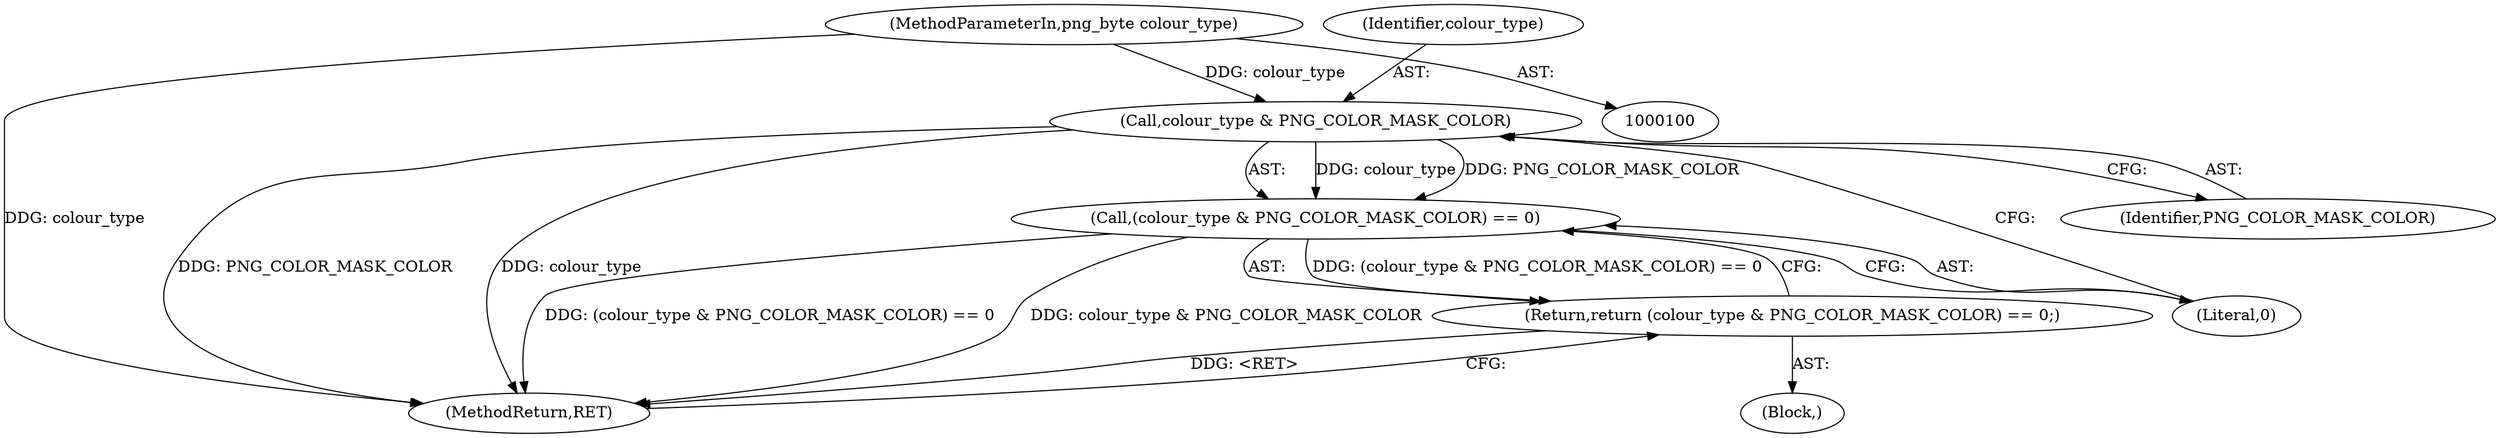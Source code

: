 digraph "1_Android_9d4853418ab2f754c2b63e091c29c5529b8b86ca_69@del" {
"1000103" [label="(MethodParameterIn,png_byte colour_type)"];
"1000120" [label="(Call,colour_type & PNG_COLOR_MASK_COLOR)"];
"1000119" [label="(Call,(colour_type & PNG_COLOR_MASK_COLOR) == 0)"];
"1000118" [label="(Return,return (colour_type & PNG_COLOR_MASK_COLOR) == 0;)"];
"1000121" [label="(Identifier,colour_type)"];
"1000118" [label="(Return,return (colour_type & PNG_COLOR_MASK_COLOR) == 0;)"];
"1000123" [label="(Literal,0)"];
"1000103" [label="(MethodParameterIn,png_byte colour_type)"];
"1000119" [label="(Call,(colour_type & PNG_COLOR_MASK_COLOR) == 0)"];
"1000120" [label="(Call,colour_type & PNG_COLOR_MASK_COLOR)"];
"1000124" [label="(MethodReturn,RET)"];
"1000105" [label="(Block,)"];
"1000122" [label="(Identifier,PNG_COLOR_MASK_COLOR)"];
"1000103" -> "1000100"  [label="AST: "];
"1000103" -> "1000124"  [label="DDG: colour_type"];
"1000103" -> "1000120"  [label="DDG: colour_type"];
"1000120" -> "1000119"  [label="AST: "];
"1000120" -> "1000122"  [label="CFG: "];
"1000121" -> "1000120"  [label="AST: "];
"1000122" -> "1000120"  [label="AST: "];
"1000123" -> "1000120"  [label="CFG: "];
"1000120" -> "1000124"  [label="DDG: PNG_COLOR_MASK_COLOR"];
"1000120" -> "1000124"  [label="DDG: colour_type"];
"1000120" -> "1000119"  [label="DDG: colour_type"];
"1000120" -> "1000119"  [label="DDG: PNG_COLOR_MASK_COLOR"];
"1000119" -> "1000118"  [label="AST: "];
"1000119" -> "1000123"  [label="CFG: "];
"1000123" -> "1000119"  [label="AST: "];
"1000118" -> "1000119"  [label="CFG: "];
"1000119" -> "1000124"  [label="DDG: (colour_type & PNG_COLOR_MASK_COLOR) == 0"];
"1000119" -> "1000124"  [label="DDG: colour_type & PNG_COLOR_MASK_COLOR"];
"1000119" -> "1000118"  [label="DDG: (colour_type & PNG_COLOR_MASK_COLOR) == 0"];
"1000118" -> "1000105"  [label="AST: "];
"1000124" -> "1000118"  [label="CFG: "];
"1000118" -> "1000124"  [label="DDG: <RET>"];
}
